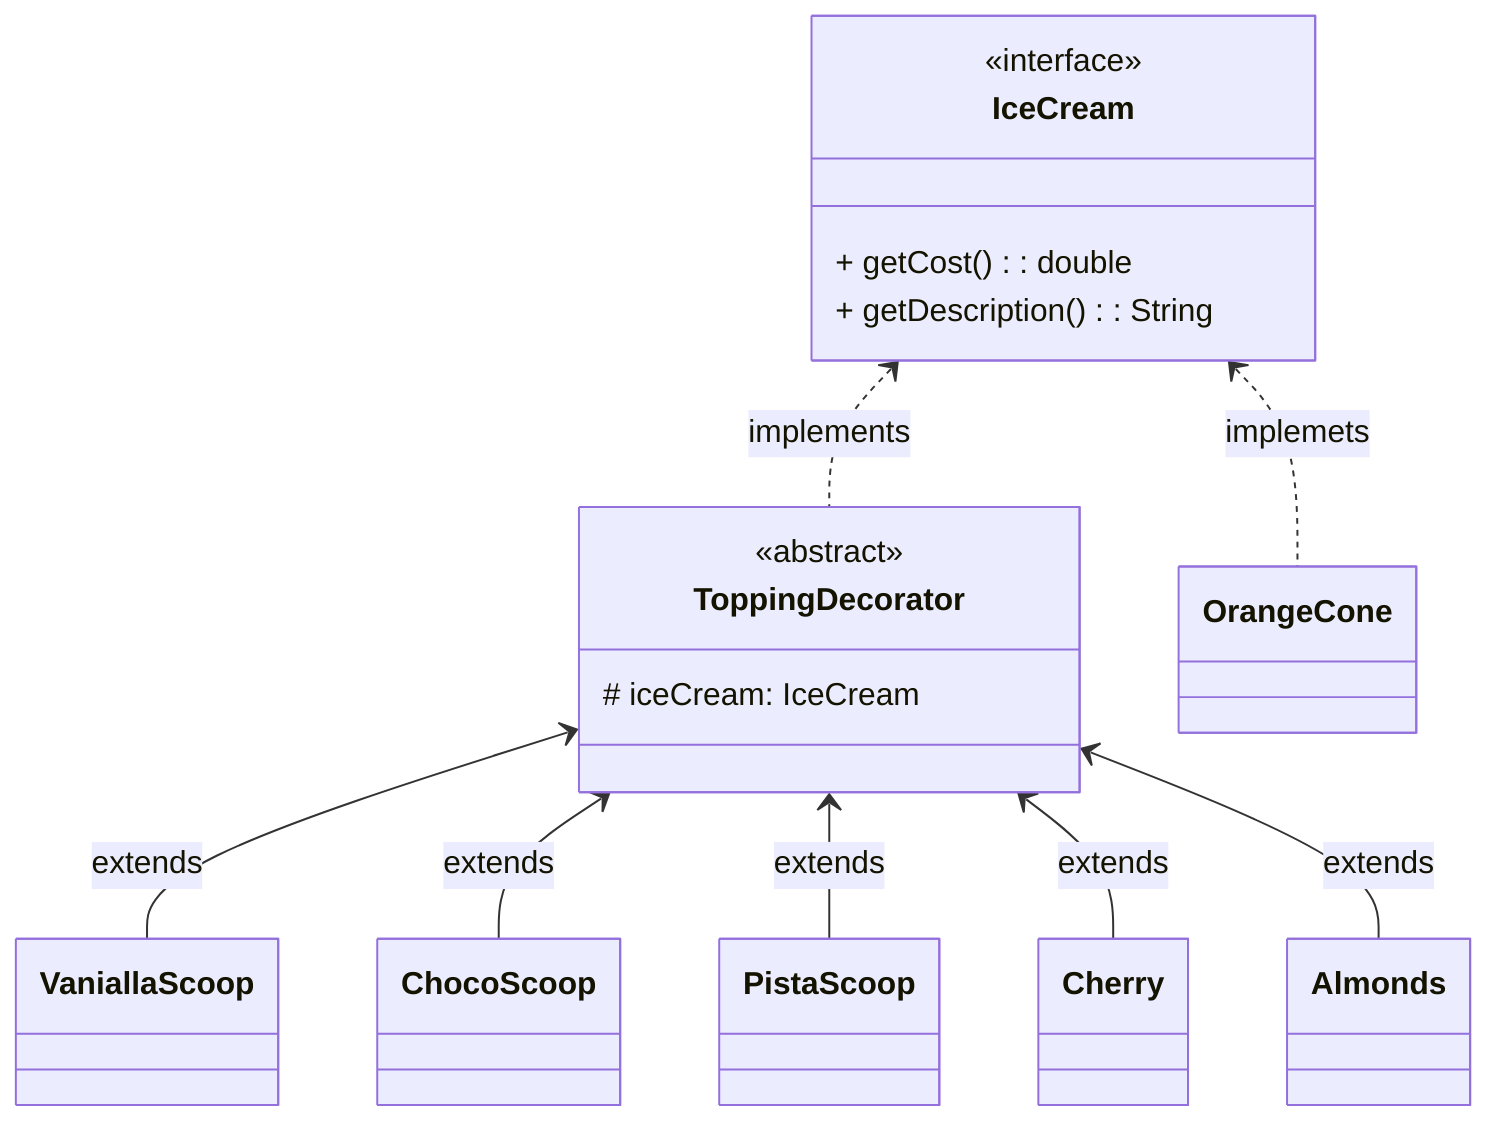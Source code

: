 classDiagram

    class IceCream{
        <<interface>>
        + getCost(): double
        + getDescription(): String
    }

    class ToppingDecorator{
        <<abstract>>
        # iceCream: IceCream
    }

    IceCream <.. OrangeCone: implemets
    IceCream <.. ToppingDecorator: implements

    ToppingDecorator <-- VaniallaScoop: extends
    ToppingDecorator <-- ChocoScoop: extends
    ToppingDecorator <-- PistaScoop: extends
    ToppingDecorator <-- Cherry: extends
    ToppingDecorator <-- Almonds: extends